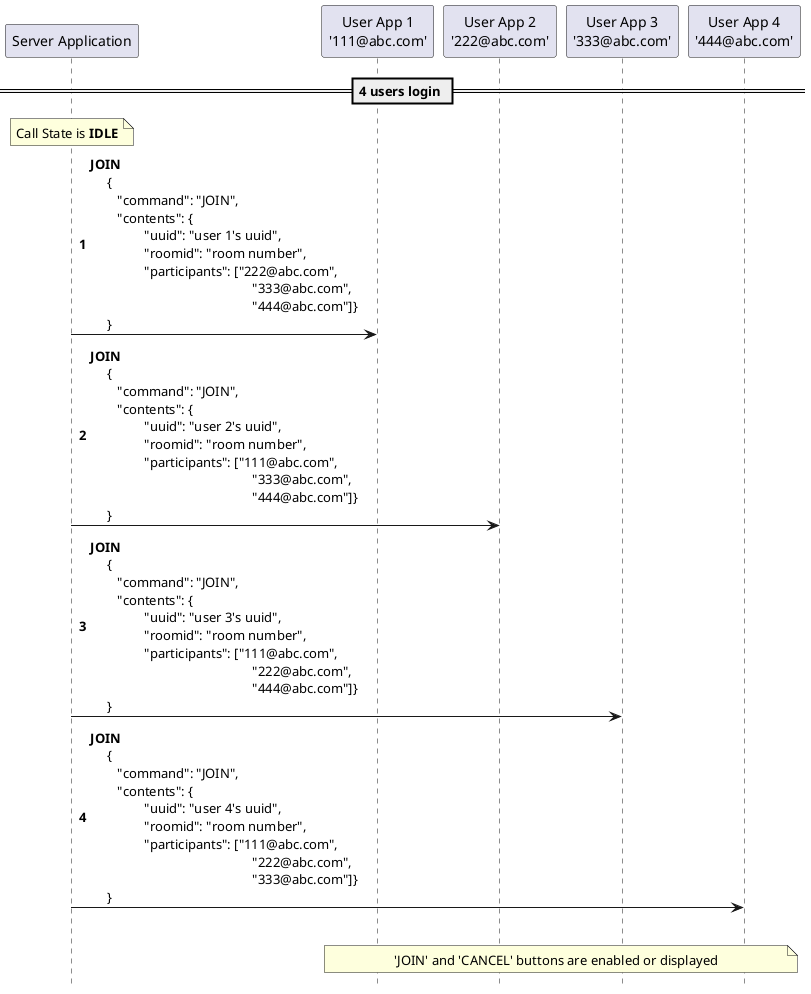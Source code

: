 @startuml

autonumber
hide footbox
participant "Server Application" as sa
participant "User App 1\n'111@abc.com'" as ua1
participant "User App 2\n'222@abc.com'" as ua2
participant "User App 3\n'333@abc.com'" as ua3
participant "User App 4\n'444@abc.com'" as ua4

== 4 users login ==

note over sa : Call State is <b>IDLE</b>
sa -> ua1 : <b>JOIN</b> \n \
    { \n \
    \t"command": "JOIN", \n \
    \t"contents": { \n \
    \t\t"uuid": "user 1's uuid", \n \
    \t\t"roomid": "room number", \n \
    \t\t"participants": ["222@abc.com", \n\t\t\t\t\t\t"333@abc.com", \n\t\t\t\t\t\t"444@abc.com"]} \n \
    }
sa -> ua2 : <b>JOIN</b> \n \
    { \n \
    \t"command": "JOIN", \n \
    \t"contents": { \n \
    \t\t"uuid": "user 2's uuid", \n \
    \t\t"roomid": "room number", \n \
    \t\t"participants": ["111@abc.com", \n\t\t\t\t\t\t"333@abc.com", \n\t\t\t\t\t\t"444@abc.com"]} \n \
    }
sa -> ua3 : <b>JOIN</b> \n \
    { \n \
    \t"command": "JOIN", \n \
    \t"contents": { \n \
    \t\t"uuid": "user 3's uuid", \n \
    \t\t"roomid": "room number", \n \
    \t\t"participants": ["111@abc.com", \n\t\t\t\t\t\t"222@abc.com", \n\t\t\t\t\t\t"444@abc.com"]} \n \
    }
sa -> ua4 : <b>JOIN</b> \n \
    { \n \
    \t"command": "JOIN", \n \
    \t"contents": { \n \
    \t\t"uuid": "user 4's uuid", \n \
    \t\t"roomid": "room number", \n \
    \t\t"participants": ["111@abc.com", \n\t\t\t\t\t\t"222@abc.com", \n\t\t\t\t\t\t"333@abc.com"]} \n \
    }
|||
note over ua1, ua4 : 'JOIN' and 'CANCEL' buttons are enabled or displayed

@enduml